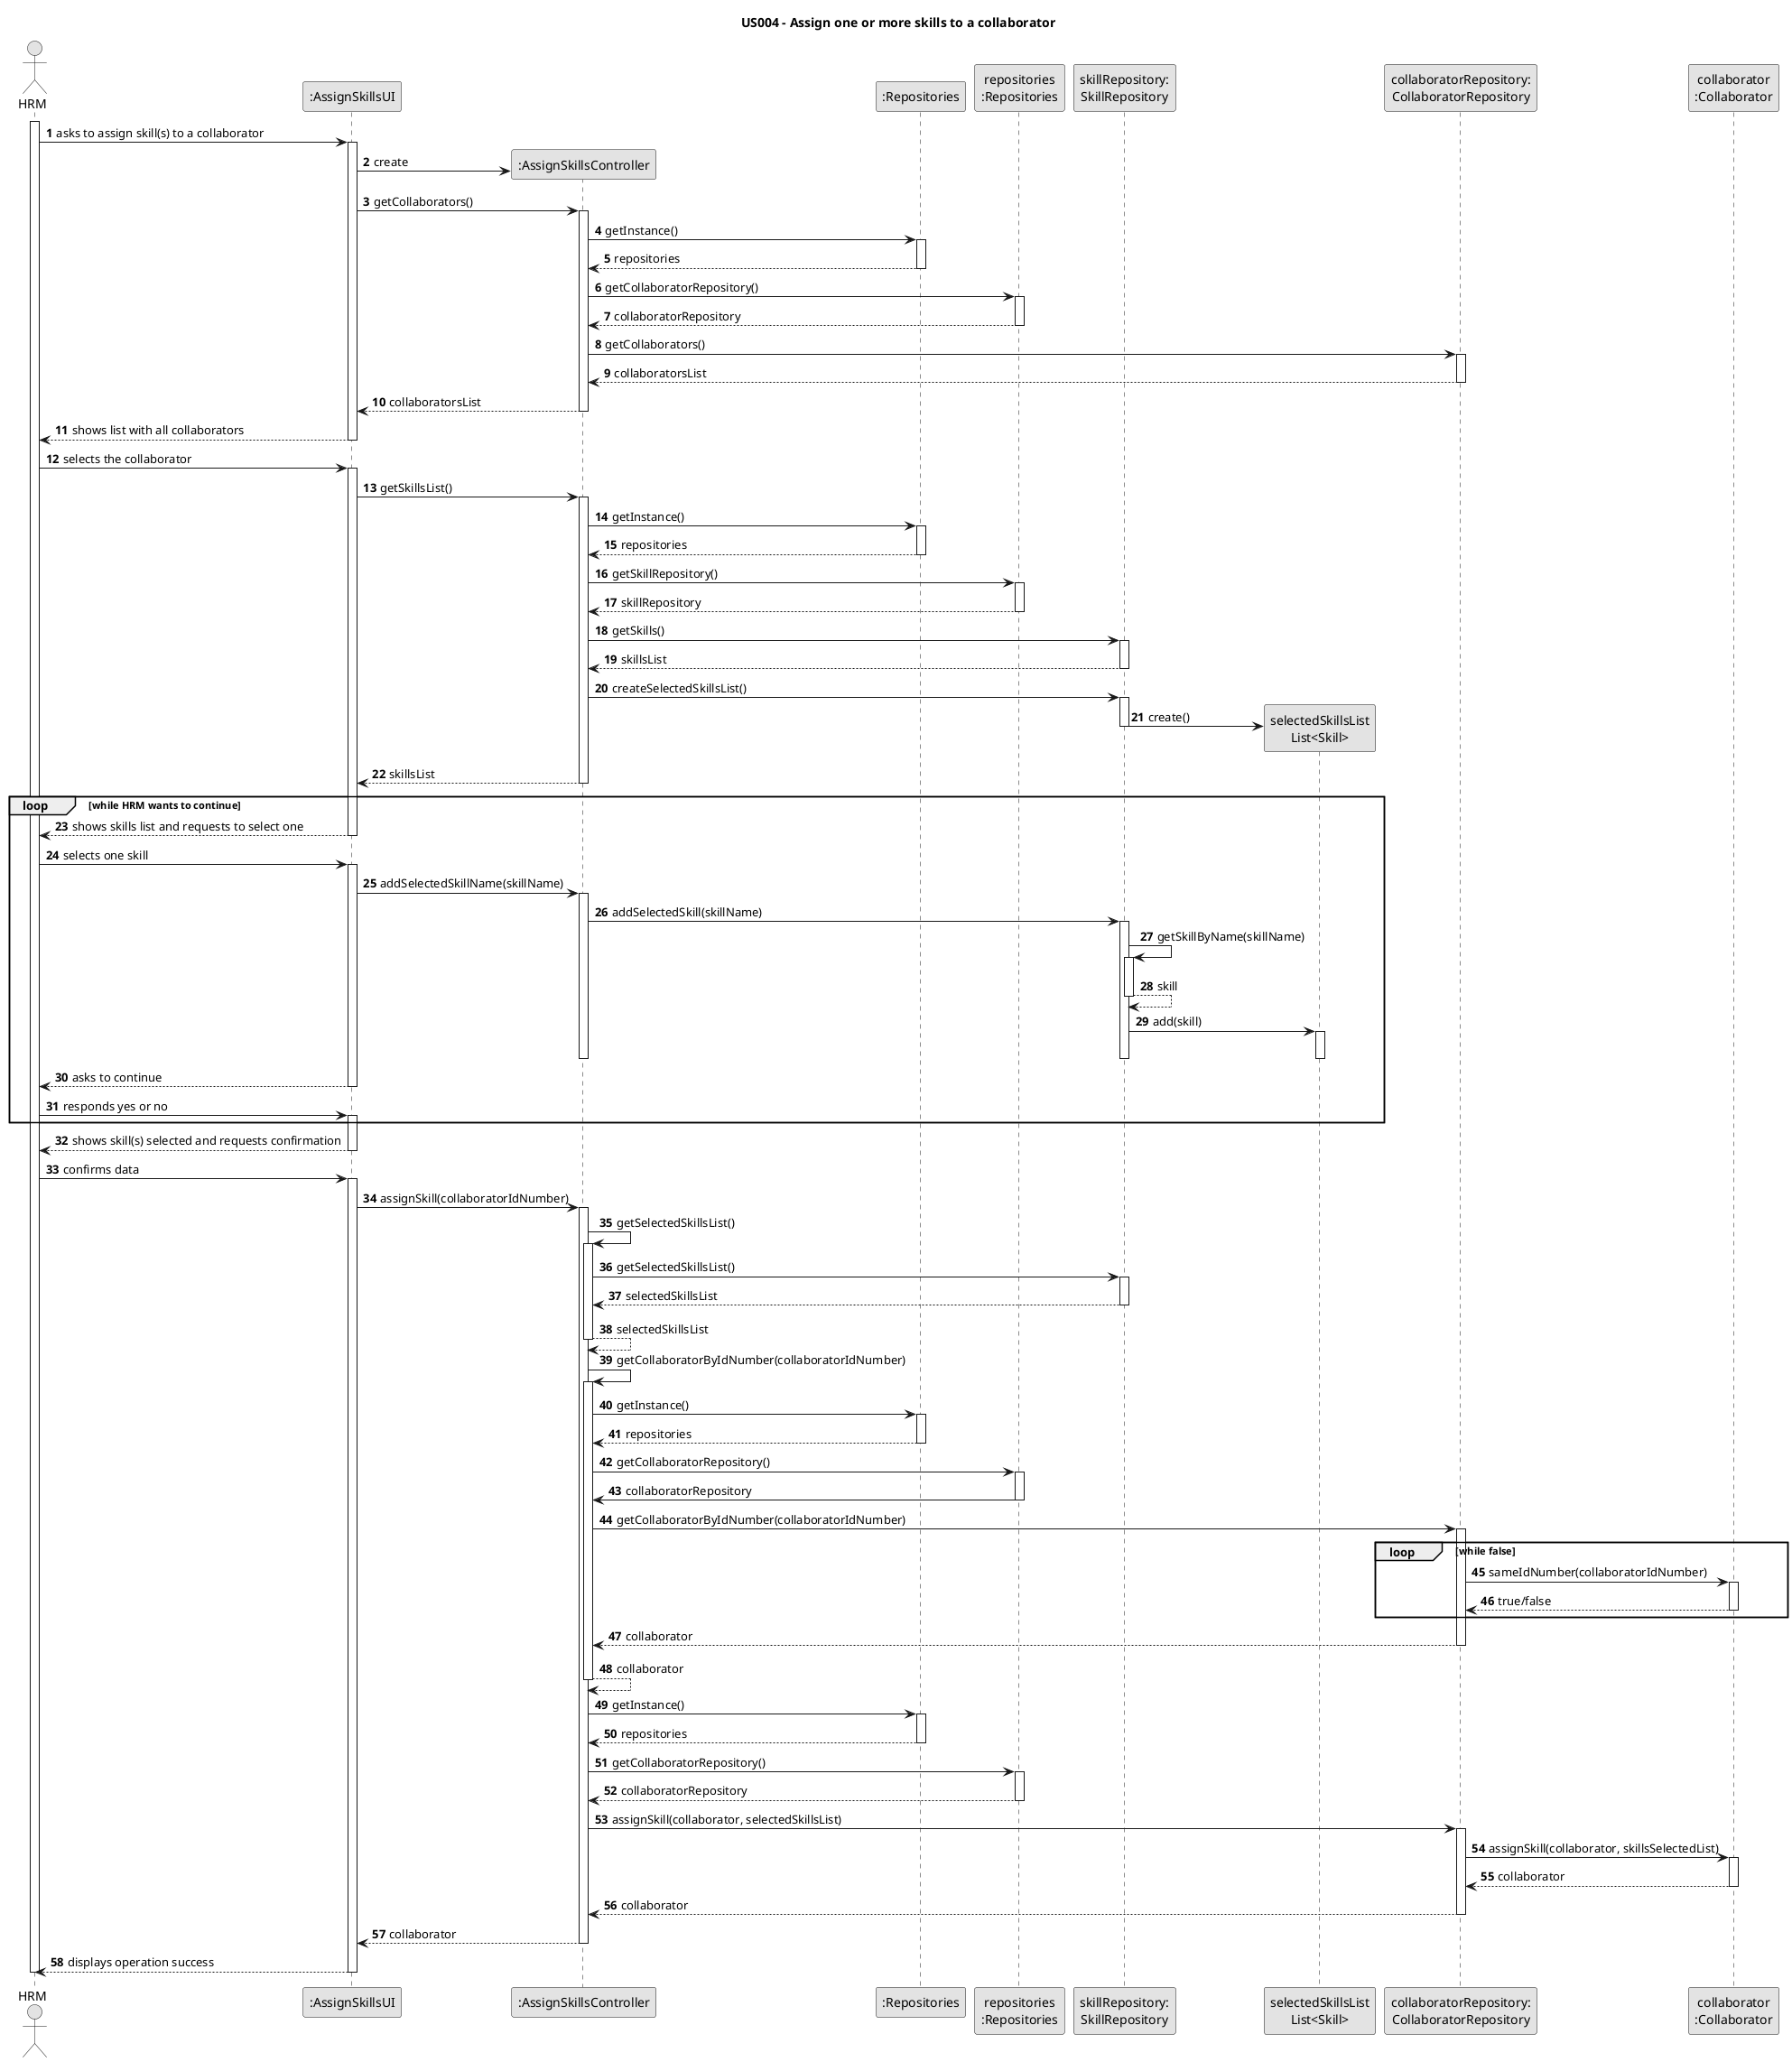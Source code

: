 @startuml
skinparam monochrome true
skinparam packageStyle rectangle
skinparam shadowing false

title US004 - Assign one or more skills to a collaborator

autonumber

actor "HRM" as Employee
participant ":AssignSkillsUI" as UI
participant ":AssignSkillsController" as CTRL
participant ":Repositories" as RepositorySingleton
participant "repositories\n:Repositories" as PLAT
participant "skillRepository:\nSkillRepository" as SkillRepository
participant "selectedSkillsList\nList<Skill>" as selectedSkillsList
participant "collaboratorRepository:\nCollaboratorRepository" as CollaboratorRepository
participant "collaborator\n:Collaborator" as Collaborator

activate Employee

    Employee -> UI : asks to assign skill(s) to a collaborator
    activate UI

    UI -> CTRL** : create

                UI -> CTRL : getCollaborators()
                activate CTRL

                    CTRL -> RepositorySingleton : getInstance()
                    activate RepositorySingleton

                        RepositorySingleton --> CTRL: repositories
                    deactivate RepositorySingleton

                    CTRL -> PLAT : getCollaboratorRepository()
                    activate PLAT

                        PLAT --> CTRL: collaboratorRepository
                    deactivate PLAT

                    CTRL -> CollaboratorRepository : getCollaborators()
                    activate CollaboratorRepository

                        CollaboratorRepository --> CTRL : collaboratorsList
                    deactivate CollaboratorRepository

                    CTRL --> UI : collaboratorsList
                deactivate CTRL

    UI --> Employee : shows list with all collaborators
    deactivate UI

    Employee -> UI : selects the collaborator
    activate UI

        UI -> CTRL : getSkillsList()
        activate CTRL

            CTRL -> RepositorySingleton : getInstance()
            activate RepositorySingleton

            RepositorySingleton --> CTRL: repositories
            deactivate RepositorySingleton

            CTRL -> PLAT : getSkillRepository()
            activate PLAT

            PLAT --> CTRL: skillRepository
            deactivate PLAT

            CTRL -> SkillRepository : getSkills()
            activate SkillRepository

            SkillRepository --> CTRL : skillsList
            deactivate SkillRepository

            CTRL -> SkillRepository : createSelectedSkillsList()
            activate SkillRepository

                SkillRepository -> selectedSkillsList** : create()
            deactivate SkillRepository

            CTRL --> UI : skillsList
        deactivate CTRL

    loop while HRM wants to continue
    UI --> Employee : shows skills list and requests to select one
    deactivate UI

    Employee -> UI : selects one skill
    activate UI

    UI -> CTRL : addSelectedSkillName(skillName)
    activate CTRL

        CTRL -> SkillRepository: addSelectedSkill(skillName)
        activate SkillRepository

            SkillRepository -> SkillRepository: getSkillByName(skillName)
            activate SkillRepository

            SkillRepository --> SkillRepository: skill
            deactivate SkillRepository

            SkillRepository -> selectedSkillsList : add(skill)
            activate selectedSkillsList

            deactivate selectedSkillsList

            deactivate SkillRepository

        deactivate CTRL

    UI --> Employee : asks to continue

    deactivate UI

    Employee -> UI : responds yes or no
    activate UI
    end

    UI --> Employee : shows skill(s) selected and requests confirmation

    deactivate UI

    Employee -> UI : confirms data
    activate UI

    UI -> CTRL : assignSkill(collaboratorIdNumber)
    activate CTRL

    CTRL -> CTRL : getSelectedSkillsList()
    activate CTRL

    CTRL -> SkillRepository : getSelectedSkillsList()
    activate SkillRepository

    SkillRepository --> CTRL : selectedSkillsList
    deactivate SkillRepository

    CTRL --> CTRL : selectedSkillsList
    deactivate CTRL

        CTRL -> CTRL : getCollaboratorByIdNumber(collaboratorIdNumber)
                    activate CTRL

                        CTRL -> RepositorySingleton : getInstance()
                        activate RepositorySingleton

                            RepositorySingleton --> CTRL: repositories
                        deactivate RepositorySingleton

                        CTRL -> PLAT : getCollaboratorRepository()
                        activate PLAT

                            PLAT -> CTRL : collaboratorRepository
                        deactivate PLAT

                        CTRL -> CollaboratorRepository : getCollaboratorByIdNumber(collaboratorIdNumber)
                        activate CollaboratorRepository

                        loop while false

                            CollaboratorRepository -> Collaborator : sameIdNumber(collaboratorIdNumber)
                            activate Collaborator

                                Collaborator --> CollaboratorRepository : true/false
                                deactivate Collaborator

                        end loop

                            CollaboratorRepository --> CTRL : collaborator
                        deactivate CollaboratorRepository
                            CTRL --> CTRL : collaborator
                    deactivate CTRL

                CTRL -> RepositorySingleton : getInstance()
                activate RepositorySingleton

                RepositorySingleton --> CTRL: repositories
                deactivate RepositorySingleton

                CTRL -> PLAT : getCollaboratorRepository()
                activate PLAT

                PLAT --> CTRL: collaboratorRepository
                deactivate PLAT

                CTRL -> CollaboratorRepository : assignSkill(collaborator, selectedSkillsList)
                activate CollaboratorRepository

                CollaboratorRepository -> Collaborator: assignSkill(collaborator, skillsSelectedList)
                activate Collaborator

                Collaborator --> CollaboratorRepository : collaborator
                deactivate Collaborator

                CollaboratorRepository --> CTRL : collaborator
                deactivate CollaboratorRepository


                CTRL --> UI : collaborator

    deactivate CTRL

    UI --> Employee : displays operation success
    deactivate UI

deactivate Employee
@enduml
